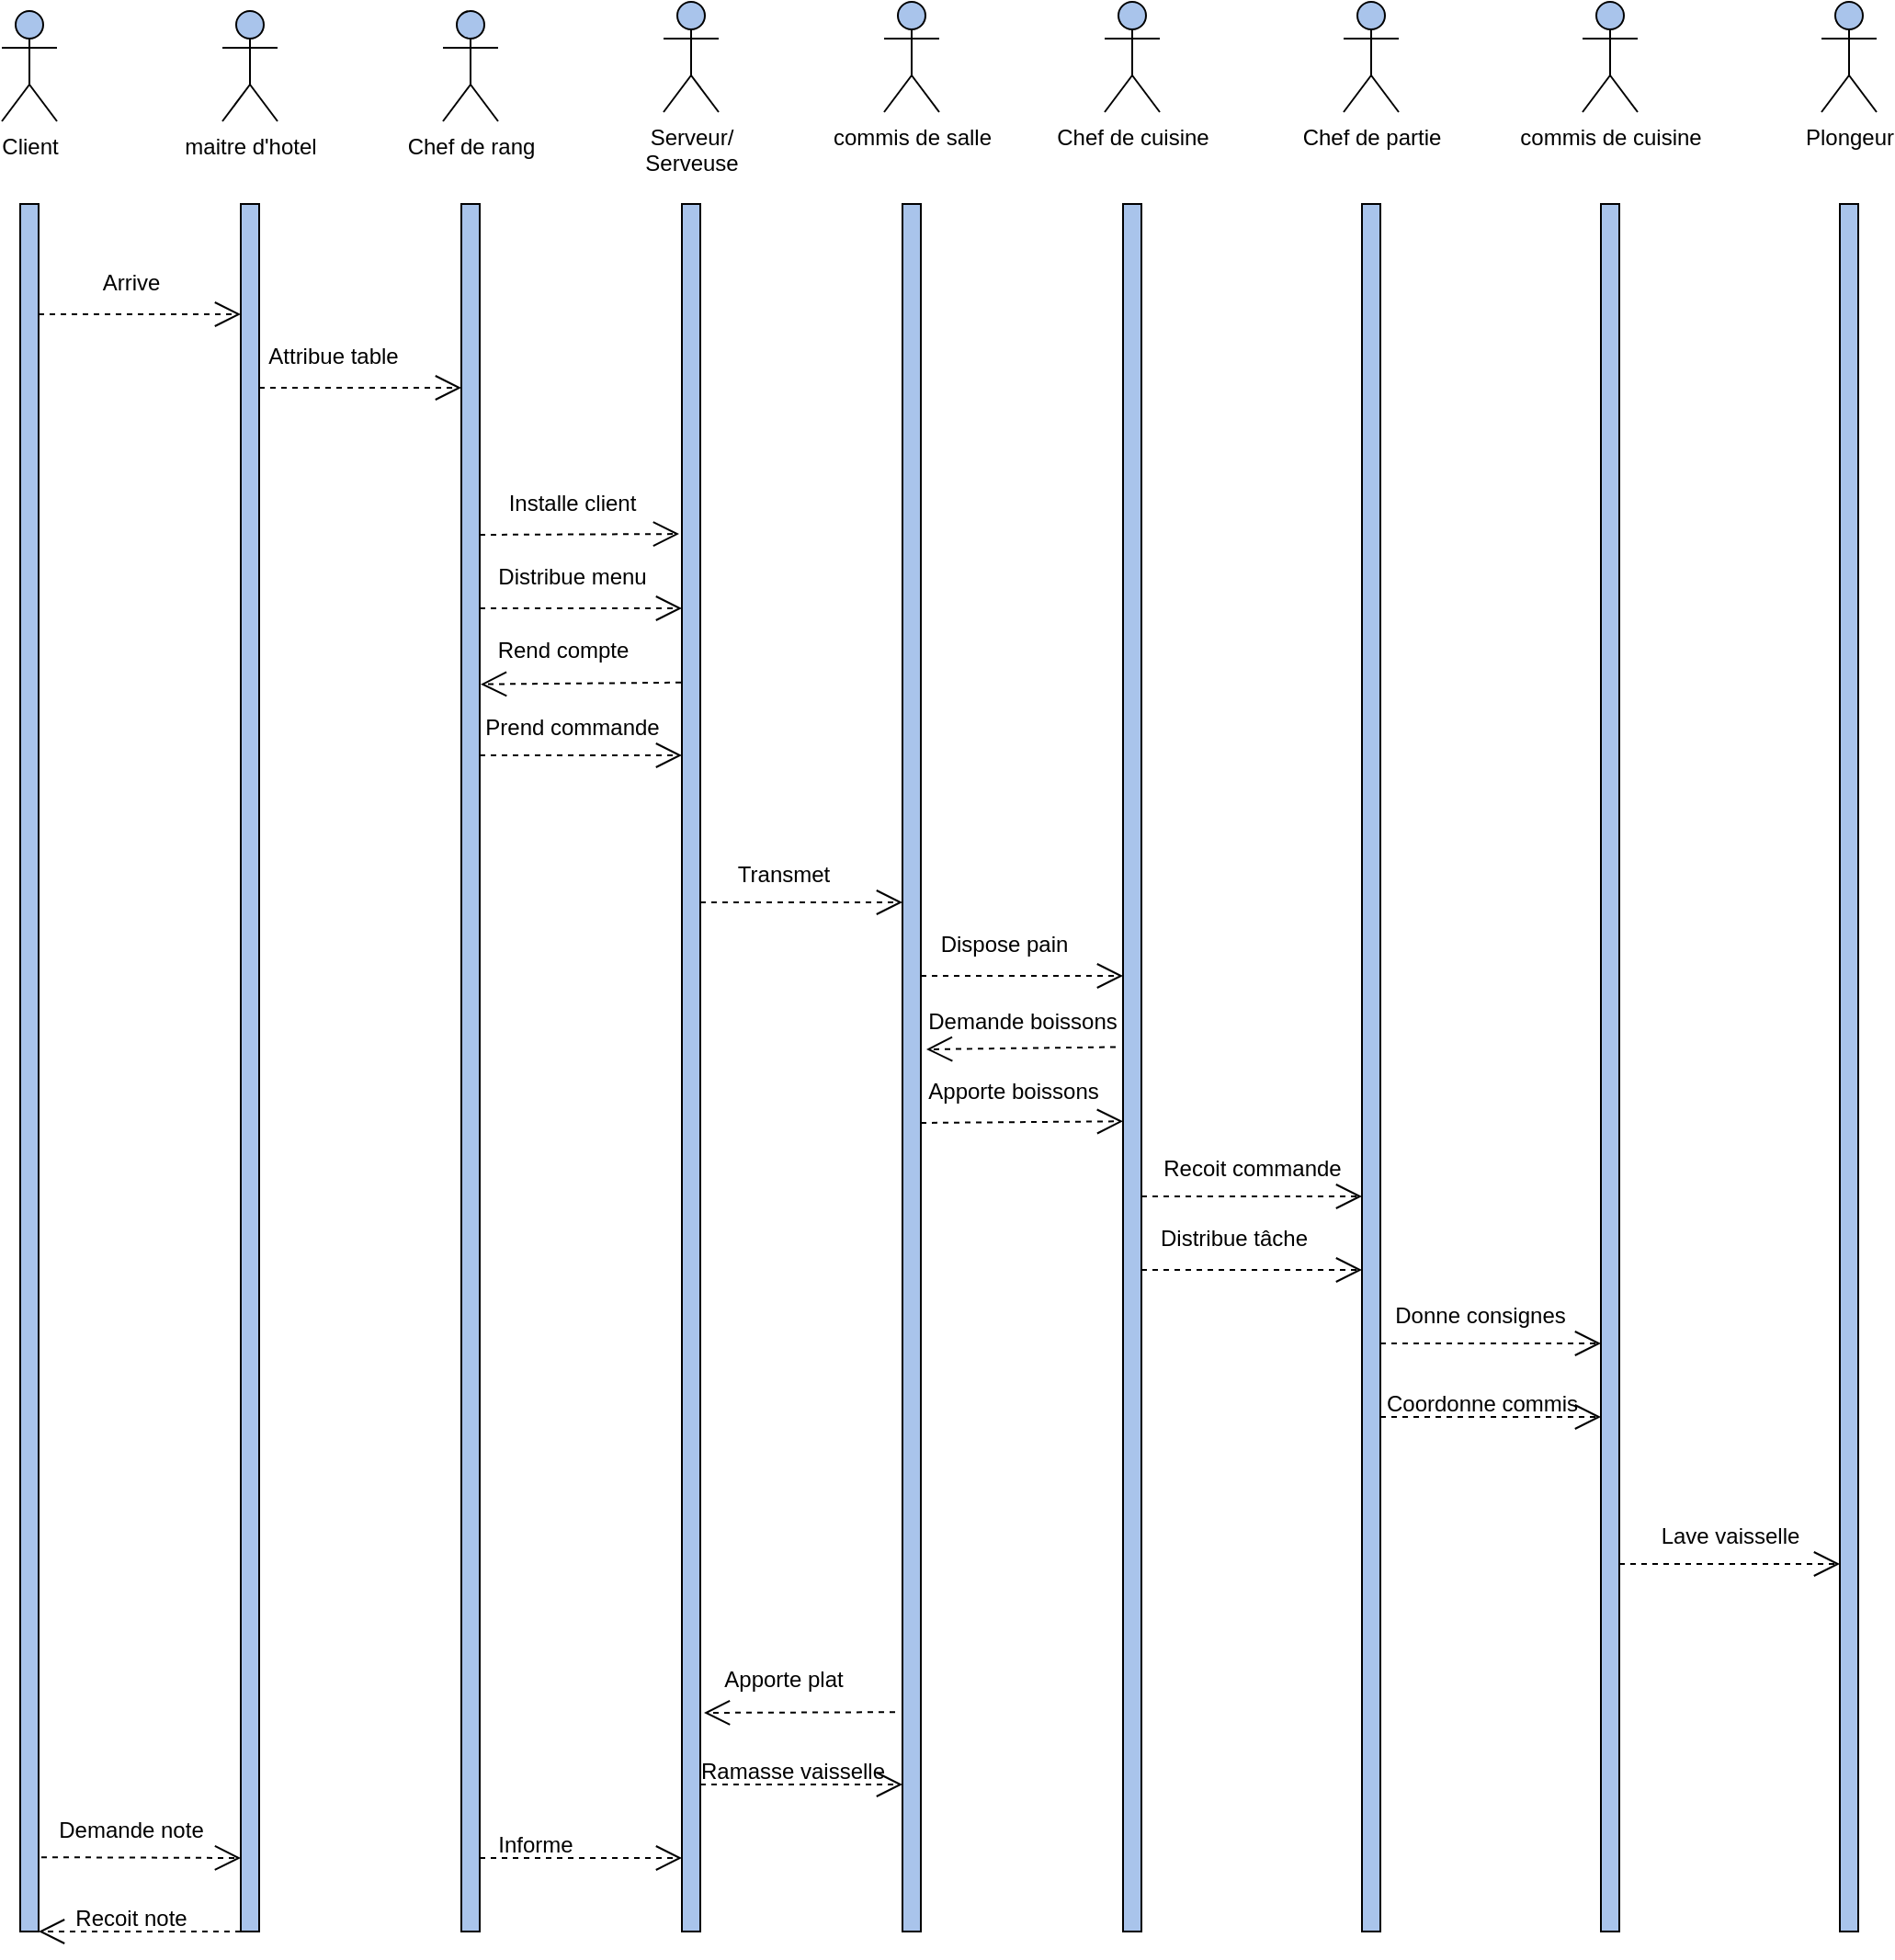 <mxfile version="24.7.17">
  <diagram name="Page-1" id="aTC0F7dosQqmisds9m6c">
    <mxGraphModel dx="1861" dy="519" grid="1" gridSize="10" guides="1" tooltips="1" connect="1" arrows="1" fold="1" page="1" pageScale="1" pageWidth="827" pageHeight="1169" math="0" shadow="0">
      <root>
        <mxCell id="0" />
        <mxCell id="1" parent="0" />
        <mxCell id="0mDdq8evO9Uy5RfC3Zs7-11" value="Client" style="shape=umlActor;verticalLabelPosition=bottom;verticalAlign=top;html=1;outlineConnect=0;fillColor=#A9C4EB;" vertex="1" parent="1">
          <mxGeometry x="-290" y="35" width="30" height="60" as="geometry" />
        </mxCell>
        <mxCell id="0mDdq8evO9Uy5RfC3Zs7-18" value="maitre d&#39;hotel" style="shape=umlActor;verticalLabelPosition=bottom;verticalAlign=top;html=1;outlineConnect=0;fillColor=#A9C4EB;" vertex="1" parent="1">
          <mxGeometry x="-170" y="35" width="30" height="60" as="geometry" />
        </mxCell>
        <mxCell id="0mDdq8evO9Uy5RfC3Zs7-19" value="Chef de rang" style="shape=umlActor;verticalLabelPosition=bottom;verticalAlign=top;html=1;outlineConnect=0;fillColor=#A9C4EB;" vertex="1" parent="1">
          <mxGeometry x="-50" y="35" width="30" height="60" as="geometry" />
        </mxCell>
        <mxCell id="0mDdq8evO9Uy5RfC3Zs7-20" value="Serveur/&lt;div&gt;Serveuse&lt;/div&gt;" style="shape=umlActor;verticalLabelPosition=bottom;verticalAlign=top;html=1;outlineConnect=0;fillColor=#A9C4EB;" vertex="1" parent="1">
          <mxGeometry x="70" y="30" width="30" height="60" as="geometry" />
        </mxCell>
        <mxCell id="0mDdq8evO9Uy5RfC3Zs7-21" value="commis de salle" style="shape=umlActor;verticalLabelPosition=bottom;verticalAlign=top;html=1;outlineConnect=0;fillColor=#A9C4EB;" vertex="1" parent="1">
          <mxGeometry x="190" y="30" width="30" height="60" as="geometry" />
        </mxCell>
        <mxCell id="0mDdq8evO9Uy5RfC3Zs7-22" value="Chef de cuisine" style="shape=umlActor;verticalLabelPosition=bottom;verticalAlign=top;html=1;outlineConnect=0;fillColor=#A9C4EB;" vertex="1" parent="1">
          <mxGeometry x="310" y="30" width="30" height="60" as="geometry" />
        </mxCell>
        <mxCell id="0mDdq8evO9Uy5RfC3Zs7-23" value="Chef de partie" style="shape=umlActor;verticalLabelPosition=bottom;verticalAlign=top;html=1;outlineConnect=0;fillColor=#A9C4EB;" vertex="1" parent="1">
          <mxGeometry x="440" y="30" width="30" height="60" as="geometry" />
        </mxCell>
        <mxCell id="0mDdq8evO9Uy5RfC3Zs7-24" value="commis de cuisine" style="shape=umlActor;verticalLabelPosition=bottom;verticalAlign=top;html=1;outlineConnect=0;fillColor=#A9C4EB;" vertex="1" parent="1">
          <mxGeometry x="570" y="30" width="30" height="60" as="geometry" />
        </mxCell>
        <mxCell id="0mDdq8evO9Uy5RfC3Zs7-25" value="Plongeur" style="shape=umlActor;verticalLabelPosition=bottom;verticalAlign=top;html=1;outlineConnect=0;fillColor=#A9C4EB;" vertex="1" parent="1">
          <mxGeometry x="700" y="30" width="30" height="60" as="geometry" />
        </mxCell>
        <mxCell id="0mDdq8evO9Uy5RfC3Zs7-26" value="" style="rounded=0;whiteSpace=wrap;html=1;fillColor=#A9C4EB;" vertex="1" parent="1">
          <mxGeometry x="-280" y="140" width="10" height="940" as="geometry" />
        </mxCell>
        <mxCell id="0mDdq8evO9Uy5RfC3Zs7-27" value="" style="rounded=0;whiteSpace=wrap;html=1;fillColor=#A9C4EB;" vertex="1" parent="1">
          <mxGeometry x="-160" y="140" width="10" height="940" as="geometry" />
        </mxCell>
        <mxCell id="0mDdq8evO9Uy5RfC3Zs7-28" value="" style="rounded=0;whiteSpace=wrap;html=1;fillColor=#A9C4EB;" vertex="1" parent="1">
          <mxGeometry x="-40" y="140" width="10" height="940" as="geometry" />
        </mxCell>
        <mxCell id="0mDdq8evO9Uy5RfC3Zs7-29" value="" style="rounded=0;whiteSpace=wrap;html=1;fillColor=#A9C4EB;" vertex="1" parent="1">
          <mxGeometry x="80" y="140" width="10" height="940" as="geometry" />
        </mxCell>
        <mxCell id="0mDdq8evO9Uy5RfC3Zs7-30" value="" style="rounded=0;whiteSpace=wrap;html=1;fillColor=#A9C4EB;" vertex="1" parent="1">
          <mxGeometry x="200" y="140" width="10" height="940" as="geometry" />
        </mxCell>
        <mxCell id="0mDdq8evO9Uy5RfC3Zs7-31" value="" style="rounded=0;whiteSpace=wrap;html=1;fillColor=#A9C4EB;" vertex="1" parent="1">
          <mxGeometry x="320" y="140" width="10" height="940" as="geometry" />
        </mxCell>
        <mxCell id="0mDdq8evO9Uy5RfC3Zs7-32" value="" style="rounded=0;whiteSpace=wrap;html=1;fillColor=#A9C4EB;" vertex="1" parent="1">
          <mxGeometry x="450" y="140" width="10" height="940" as="geometry" />
        </mxCell>
        <mxCell id="0mDdq8evO9Uy5RfC3Zs7-33" value="" style="rounded=0;whiteSpace=wrap;html=1;fillColor=#A9C4EB;" vertex="1" parent="1">
          <mxGeometry x="580" y="140" width="10" height="940" as="geometry" />
        </mxCell>
        <mxCell id="0mDdq8evO9Uy5RfC3Zs7-34" value="" style="rounded=0;whiteSpace=wrap;html=1;fillColor=#A9C4EB;" vertex="1" parent="1">
          <mxGeometry x="710" y="140" width="10" height="940" as="geometry" />
        </mxCell>
        <mxCell id="0mDdq8evO9Uy5RfC3Zs7-35" value="" style="endArrow=open;endSize=12;dashed=1;html=1;rounded=0;" edge="1" parent="1">
          <mxGeometry width="160" relative="1" as="geometry">
            <mxPoint x="-270" y="200" as="sourcePoint" />
            <mxPoint x="-160" y="200" as="targetPoint" />
          </mxGeometry>
        </mxCell>
        <mxCell id="0mDdq8evO9Uy5RfC3Zs7-36" value="" style="endArrow=open;endSize=12;dashed=1;html=1;rounded=0;" edge="1" parent="1">
          <mxGeometry width="160" relative="1" as="geometry">
            <mxPoint x="-150" y="240" as="sourcePoint" />
            <mxPoint x="-40" y="240" as="targetPoint" />
          </mxGeometry>
        </mxCell>
        <mxCell id="0mDdq8evO9Uy5RfC3Zs7-38" value="" style="endArrow=open;endSize=12;dashed=1;html=1;rounded=0;entryX=-0.15;entryY=0.191;entryDx=0;entryDy=0;entryPerimeter=0;" edge="1" parent="1" target="0mDdq8evO9Uy5RfC3Zs7-29">
          <mxGeometry width="160" relative="1" as="geometry">
            <mxPoint x="-30" y="320" as="sourcePoint" />
            <mxPoint x="130" y="320" as="targetPoint" />
          </mxGeometry>
        </mxCell>
        <mxCell id="0mDdq8evO9Uy5RfC3Zs7-39" value="" style="endArrow=open;endSize=12;dashed=1;html=1;rounded=0;" edge="1" parent="1">
          <mxGeometry width="160" relative="1" as="geometry">
            <mxPoint x="-30" y="360" as="sourcePoint" />
            <mxPoint x="80" y="360" as="targetPoint" />
          </mxGeometry>
        </mxCell>
        <mxCell id="0mDdq8evO9Uy5RfC3Zs7-40" value="" style="endArrow=open;endSize=12;dashed=1;html=1;rounded=0;entryX=1.05;entryY=0.278;entryDx=0;entryDy=0;entryPerimeter=0;exitX=-0.05;exitY=0.277;exitDx=0;exitDy=0;exitPerimeter=0;" edge="1" parent="1" source="0mDdq8evO9Uy5RfC3Zs7-29" target="0mDdq8evO9Uy5RfC3Zs7-28">
          <mxGeometry width="160" relative="1" as="geometry">
            <mxPoint x="20" y="400" as="sourcePoint" />
            <mxPoint x="180" y="400" as="targetPoint" />
          </mxGeometry>
        </mxCell>
        <mxCell id="0mDdq8evO9Uy5RfC3Zs7-41" value="" style="endArrow=open;endSize=12;dashed=1;html=1;rounded=0;" edge="1" parent="1">
          <mxGeometry width="160" relative="1" as="geometry">
            <mxPoint x="-30" y="440" as="sourcePoint" />
            <mxPoint x="80" y="440" as="targetPoint" />
          </mxGeometry>
        </mxCell>
        <mxCell id="0mDdq8evO9Uy5RfC3Zs7-42" value="" style="endArrow=open;endSize=12;dashed=1;html=1;rounded=0;" edge="1" parent="1">
          <mxGeometry width="160" relative="1" as="geometry">
            <mxPoint x="90" y="520" as="sourcePoint" />
            <mxPoint x="200" y="520" as="targetPoint" />
          </mxGeometry>
        </mxCell>
        <mxCell id="0mDdq8evO9Uy5RfC3Zs7-43" value="" style="endArrow=open;endSize=12;dashed=1;html=1;rounded=0;" edge="1" parent="1">
          <mxGeometry width="160" relative="1" as="geometry">
            <mxPoint x="210" y="560" as="sourcePoint" />
            <mxPoint x="320" y="560" as="targetPoint" />
          </mxGeometry>
        </mxCell>
        <mxCell id="0mDdq8evO9Uy5RfC3Zs7-44" value="" style="endArrow=open;endSize=12;dashed=1;html=1;rounded=0;exitX=-0.4;exitY=0.488;exitDx=0;exitDy=0;exitPerimeter=0;" edge="1" parent="1" source="0mDdq8evO9Uy5RfC3Zs7-31">
          <mxGeometry width="160" relative="1" as="geometry">
            <mxPoint x="240" y="600" as="sourcePoint" />
            <mxPoint x="213" y="600" as="targetPoint" />
          </mxGeometry>
        </mxCell>
        <mxCell id="0mDdq8evO9Uy5RfC3Zs7-45" value="" style="endArrow=open;endSize=12;dashed=1;html=1;rounded=0;entryX=0;entryY=0.531;entryDx=0;entryDy=0;entryPerimeter=0;" edge="1" parent="1" target="0mDdq8evO9Uy5RfC3Zs7-31">
          <mxGeometry width="160" relative="1" as="geometry">
            <mxPoint x="210" y="640" as="sourcePoint" />
            <mxPoint x="370" y="640" as="targetPoint" />
          </mxGeometry>
        </mxCell>
        <mxCell id="0mDdq8evO9Uy5RfC3Zs7-46" value="" style="endArrow=open;endSize=12;dashed=1;html=1;rounded=0;" edge="1" parent="1">
          <mxGeometry width="160" relative="1" as="geometry">
            <mxPoint x="330" y="680" as="sourcePoint" />
            <mxPoint x="450" y="680" as="targetPoint" />
          </mxGeometry>
        </mxCell>
        <mxCell id="0mDdq8evO9Uy5RfC3Zs7-47" value="" style="endArrow=open;endSize=12;dashed=1;html=1;rounded=0;" edge="1" parent="1">
          <mxGeometry width="160" relative="1" as="geometry">
            <mxPoint x="330" y="720" as="sourcePoint" />
            <mxPoint x="450" y="720" as="targetPoint" />
          </mxGeometry>
        </mxCell>
        <mxCell id="0mDdq8evO9Uy5RfC3Zs7-48" value="" style="endArrow=open;endSize=12;dashed=1;html=1;rounded=0;" edge="1" parent="1">
          <mxGeometry width="160" relative="1" as="geometry">
            <mxPoint x="460" y="760" as="sourcePoint" />
            <mxPoint x="580" y="760" as="targetPoint" />
          </mxGeometry>
        </mxCell>
        <mxCell id="0mDdq8evO9Uy5RfC3Zs7-49" value="" style="endArrow=open;endSize=12;dashed=1;html=1;rounded=0;" edge="1" parent="1">
          <mxGeometry width="160" relative="1" as="geometry">
            <mxPoint x="460" y="800" as="sourcePoint" />
            <mxPoint x="580" y="800" as="targetPoint" />
          </mxGeometry>
        </mxCell>
        <mxCell id="0mDdq8evO9Uy5RfC3Zs7-52" value="" style="endArrow=open;endSize=12;dashed=1;html=1;rounded=0;" edge="1" parent="1">
          <mxGeometry width="160" relative="1" as="geometry">
            <mxPoint x="590" y="880" as="sourcePoint" />
            <mxPoint x="710" y="880" as="targetPoint" />
          </mxGeometry>
        </mxCell>
        <mxCell id="0mDdq8evO9Uy5RfC3Zs7-53" value="" style="endArrow=open;endSize=12;dashed=1;html=1;rounded=0;exitX=-0.4;exitY=0.873;exitDx=0;exitDy=0;exitPerimeter=0;" edge="1" parent="1" source="0mDdq8evO9Uy5RfC3Zs7-30">
          <mxGeometry width="160" relative="1" as="geometry">
            <mxPoint x="-30" y="1220" as="sourcePoint" />
            <mxPoint x="92" y="961" as="targetPoint" />
          </mxGeometry>
        </mxCell>
        <mxCell id="0mDdq8evO9Uy5RfC3Zs7-54" value="" style="endArrow=open;endSize=12;dashed=1;html=1;rounded=0;" edge="1" parent="1">
          <mxGeometry width="160" relative="1" as="geometry">
            <mxPoint x="90" y="1000" as="sourcePoint" />
            <mxPoint x="200" y="1000" as="targetPoint" />
          </mxGeometry>
        </mxCell>
        <mxCell id="0mDdq8evO9Uy5RfC3Zs7-55" value="" style="endArrow=open;endSize=12;dashed=1;html=1;rounded=0;" edge="1" parent="1">
          <mxGeometry width="160" relative="1" as="geometry">
            <mxPoint x="-30" y="1040" as="sourcePoint" />
            <mxPoint x="80" y="1040" as="targetPoint" />
          </mxGeometry>
        </mxCell>
        <mxCell id="0mDdq8evO9Uy5RfC3Zs7-56" value="" style="endArrow=open;endSize=12;dashed=1;html=1;rounded=0;exitX=1.15;exitY=0.957;exitDx=0;exitDy=0;exitPerimeter=0;" edge="1" parent="1" source="0mDdq8evO9Uy5RfC3Zs7-26">
          <mxGeometry width="160" relative="1" as="geometry">
            <mxPoint x="-270" y="1040" as="sourcePoint" />
            <mxPoint x="-160" y="1040" as="targetPoint" />
          </mxGeometry>
        </mxCell>
        <mxCell id="0mDdq8evO9Uy5RfC3Zs7-57" value="" style="endArrow=open;endSize=12;dashed=1;html=1;rounded=0;entryX=1;entryY=1;entryDx=0;entryDy=0;exitX=0;exitY=1;exitDx=0;exitDy=0;" edge="1" parent="1" source="0mDdq8evO9Uy5RfC3Zs7-27" target="0mDdq8evO9Uy5RfC3Zs7-26">
          <mxGeometry width="160" relative="1" as="geometry">
            <mxPoint x="-180" y="1080" as="sourcePoint" />
            <mxPoint x="-20" y="1080" as="targetPoint" />
          </mxGeometry>
        </mxCell>
        <mxCell id="0mDdq8evO9Uy5RfC3Zs7-59" value="" style="endArrow=open;endSize=12;dashed=1;html=1;rounded=0;" edge="1" parent="1" target="0mDdq8evO9Uy5RfC3Zs7-58">
          <mxGeometry width="160" relative="1" as="geometry">
            <mxPoint x="-270" y="1040" as="sourcePoint" />
            <mxPoint x="-160" y="1040" as="targetPoint" />
          </mxGeometry>
        </mxCell>
        <mxCell id="0mDdq8evO9Uy5RfC3Zs7-58" value="Demande note" style="text;html=1;align=center;verticalAlign=middle;resizable=0;points=[];autosize=1;strokeColor=none;fillColor=none;" vertex="1" parent="1">
          <mxGeometry x="-270" y="1010" width="100" height="30" as="geometry" />
        </mxCell>
        <mxCell id="0mDdq8evO9Uy5RfC3Zs7-60" value="Recoit note" style="text;html=1;align=center;verticalAlign=middle;resizable=0;points=[];autosize=1;strokeColor=none;fillColor=none;" vertex="1" parent="1">
          <mxGeometry x="-260" y="1058" width="80" height="30" as="geometry" />
        </mxCell>
        <mxCell id="0mDdq8evO9Uy5RfC3Zs7-61" value="Informe" style="text;html=1;align=center;verticalAlign=middle;resizable=0;points=[];autosize=1;strokeColor=none;fillColor=none;" vertex="1" parent="1">
          <mxGeometry x="-30" y="1018" width="60" height="30" as="geometry" />
        </mxCell>
        <mxCell id="0mDdq8evO9Uy5RfC3Zs7-63" value="Apporte plat" style="text;html=1;align=center;verticalAlign=middle;resizable=0;points=[];autosize=1;strokeColor=none;fillColor=none;" vertex="1" parent="1">
          <mxGeometry x="90" y="928" width="90" height="30" as="geometry" />
        </mxCell>
        <mxCell id="0mDdq8evO9Uy5RfC3Zs7-64" value="Ramasse vaisselle" style="text;html=1;align=center;verticalAlign=middle;resizable=0;points=[];autosize=1;strokeColor=none;fillColor=none;" vertex="1" parent="1">
          <mxGeometry x="80" y="978" width="120" height="30" as="geometry" />
        </mxCell>
        <mxCell id="0mDdq8evO9Uy5RfC3Zs7-68" value="Lave vaisselle" style="text;html=1;align=center;verticalAlign=middle;resizable=0;points=[];autosize=1;strokeColor=none;fillColor=none;" vertex="1" parent="1">
          <mxGeometry x="600" y="850" width="100" height="30" as="geometry" />
        </mxCell>
        <mxCell id="0mDdq8evO9Uy5RfC3Zs7-69" value="&lt;blockquote style=&quot;margin: 0 0 0 40px; border: none; padding: 0px;&quot;&gt;Donne consignes&lt;/blockquote&gt;" style="text;html=1;align=center;verticalAlign=middle;resizable=0;points=[];autosize=1;strokeColor=none;fillColor=none;" vertex="1" parent="1">
          <mxGeometry x="414" y="730" width="160" height="30" as="geometry" />
        </mxCell>
        <mxCell id="0mDdq8evO9Uy5RfC3Zs7-70" value="Coordonne commis" style="text;html=1;align=center;verticalAlign=middle;resizable=0;points=[];autosize=1;strokeColor=none;fillColor=none;" vertex="1" parent="1">
          <mxGeometry x="450" y="778" width="130" height="30" as="geometry" />
        </mxCell>
        <mxCell id="0mDdq8evO9Uy5RfC3Zs7-71" value="Recoit commande" style="text;html=1;align=center;verticalAlign=middle;resizable=0;points=[];autosize=1;strokeColor=none;fillColor=none;" vertex="1" parent="1">
          <mxGeometry x="330" y="650" width="120" height="30" as="geometry" />
        </mxCell>
        <mxCell id="0mDdq8evO9Uy5RfC3Zs7-72" value="Distribue tâche" style="text;html=1;align=center;verticalAlign=middle;resizable=0;points=[];autosize=1;strokeColor=none;fillColor=none;" vertex="1" parent="1">
          <mxGeometry x="330" y="688" width="100" height="30" as="geometry" />
        </mxCell>
        <mxCell id="0mDdq8evO9Uy5RfC3Zs7-73" value="Dispose pain" style="text;html=1;align=center;verticalAlign=middle;resizable=0;points=[];autosize=1;strokeColor=none;fillColor=none;" vertex="1" parent="1">
          <mxGeometry x="210" y="528" width="90" height="30" as="geometry" />
        </mxCell>
        <mxCell id="0mDdq8evO9Uy5RfC3Zs7-74" value="Demande boissons" style="text;html=1;align=center;verticalAlign=middle;resizable=0;points=[];autosize=1;strokeColor=none;fillColor=none;" vertex="1" parent="1">
          <mxGeometry x="200" y="570" width="130" height="30" as="geometry" />
        </mxCell>
        <mxCell id="0mDdq8evO9Uy5RfC3Zs7-75" value="Apporte boissons" style="text;html=1;align=center;verticalAlign=middle;resizable=0;points=[];autosize=1;strokeColor=none;fillColor=none;" vertex="1" parent="1">
          <mxGeometry x="200" y="608" width="120" height="30" as="geometry" />
        </mxCell>
        <mxCell id="0mDdq8evO9Uy5RfC3Zs7-76" value="Transmet" style="text;html=1;align=center;verticalAlign=middle;resizable=0;points=[];autosize=1;strokeColor=none;fillColor=none;" vertex="1" parent="1">
          <mxGeometry x="100" y="490" width="70" height="30" as="geometry" />
        </mxCell>
        <mxCell id="0mDdq8evO9Uy5RfC3Zs7-77" value="&lt;blockquote style=&quot;margin: 0 0 0 40px; border: none; padding: 0px;&quot;&gt;Installe client&lt;/blockquote&gt;" style="text;html=1;align=center;verticalAlign=middle;resizable=0;points=[];autosize=1;strokeColor=none;fillColor=none;" vertex="1" parent="1">
          <mxGeometry x="-65" y="288" width="130" height="30" as="geometry" />
        </mxCell>
        <mxCell id="0mDdq8evO9Uy5RfC3Zs7-78" value="Distribue menu" style="text;html=1;align=center;verticalAlign=middle;resizable=0;points=[];autosize=1;strokeColor=none;fillColor=none;" vertex="1" parent="1">
          <mxGeometry x="-30" y="328" width="100" height="30" as="geometry" />
        </mxCell>
        <mxCell id="0mDdq8evO9Uy5RfC3Zs7-79" value="Rend compte" style="text;html=1;align=center;verticalAlign=middle;resizable=0;points=[];autosize=1;strokeColor=none;fillColor=none;" vertex="1" parent="1">
          <mxGeometry x="-30" y="368" width="90" height="30" as="geometry" />
        </mxCell>
        <mxCell id="0mDdq8evO9Uy5RfC3Zs7-80" value="Prend commande" style="text;html=1;align=center;verticalAlign=middle;resizable=0;points=[];autosize=1;strokeColor=none;fillColor=none;" vertex="1" parent="1">
          <mxGeometry x="-40" y="410" width="120" height="30" as="geometry" />
        </mxCell>
        <mxCell id="0mDdq8evO9Uy5RfC3Zs7-81" value="Attribue table" style="text;html=1;align=center;verticalAlign=middle;resizable=0;points=[];autosize=1;strokeColor=none;fillColor=none;" vertex="1" parent="1">
          <mxGeometry x="-155" y="208" width="90" height="30" as="geometry" />
        </mxCell>
        <mxCell id="0mDdq8evO9Uy5RfC3Zs7-82" value="Arrive" style="text;html=1;align=center;verticalAlign=middle;resizable=0;points=[];autosize=1;strokeColor=none;fillColor=none;" vertex="1" parent="1">
          <mxGeometry x="-245" y="168" width="50" height="30" as="geometry" />
        </mxCell>
      </root>
    </mxGraphModel>
  </diagram>
</mxfile>
